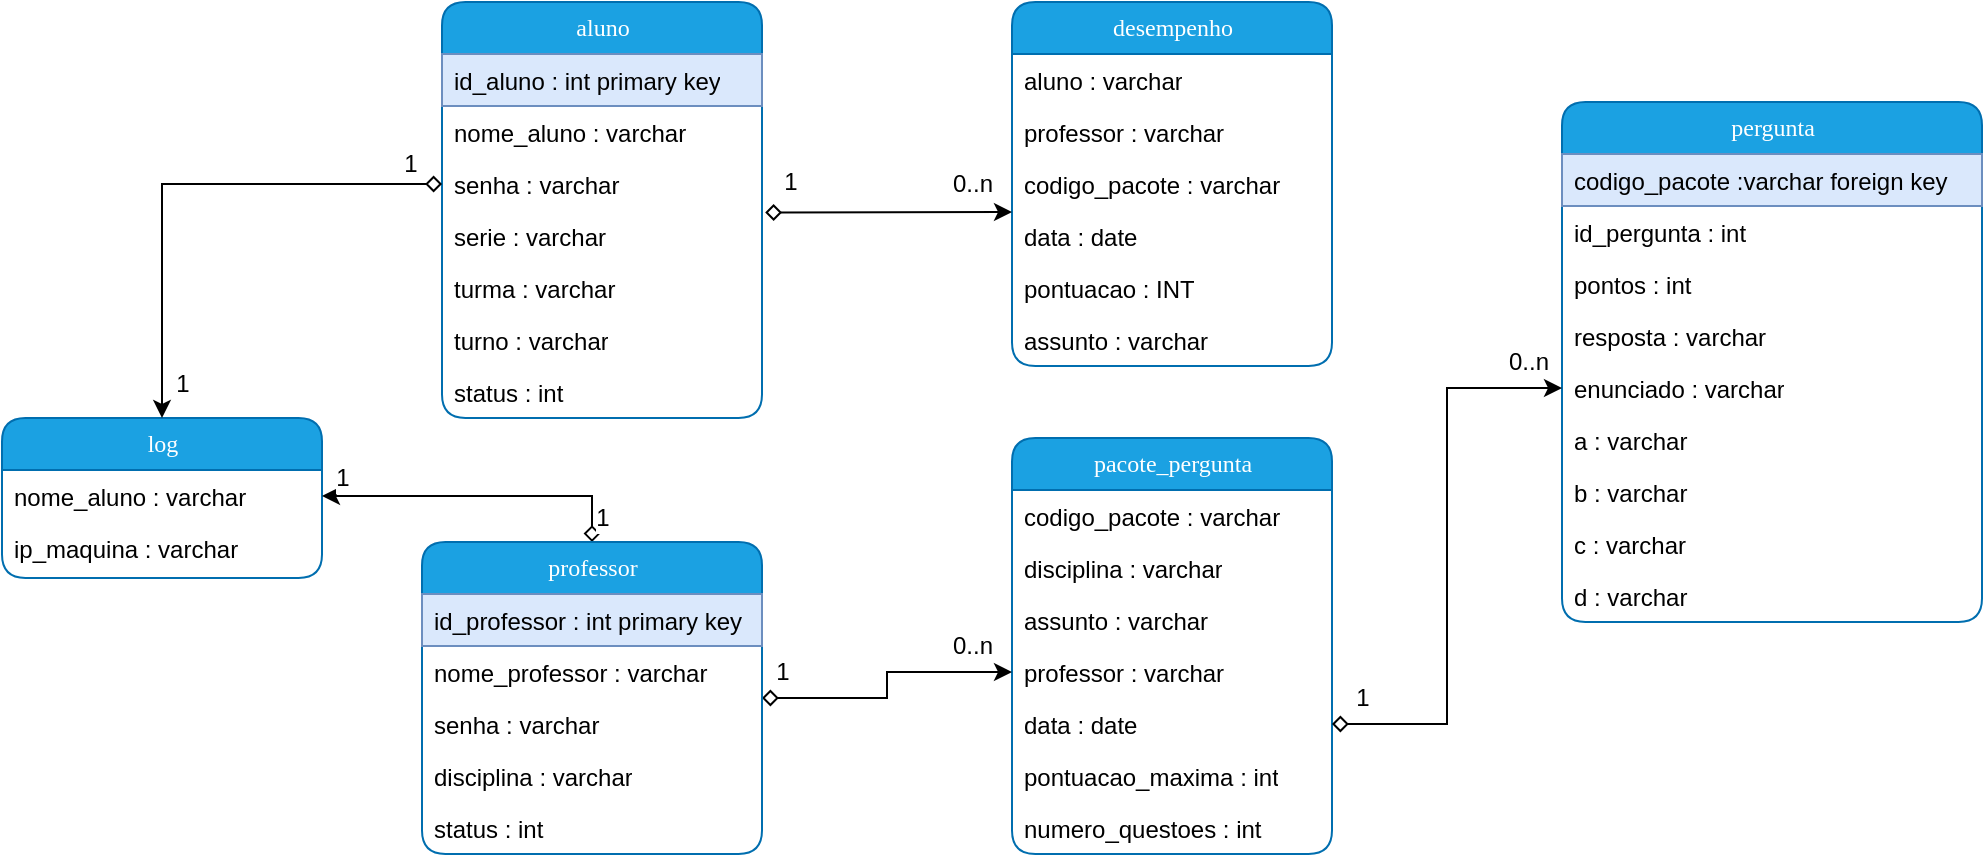 <mxfile version="12.7.0" type="device"><diagram name="Page-1" id="b520641d-4fe3-3701-9064-5fc419738815"><mxGraphModel dx="1014" dy="529" grid="1" gridSize="10" guides="1" tooltips="1" connect="1" arrows="1" fold="1" page="1" pageScale="1" pageWidth="1100" pageHeight="850" background="#ffffff" math="0" shadow="0"><root><mxCell id="0"/><mxCell id="1" parent="0"/><mxCell id="21ea969265ad0168-6" value="aluno" style="swimlane;html=1;fontStyle=0;childLayout=stackLayout;horizontal=1;startSize=26;fillColor=#1ba1e2;horizontalStack=0;resizeParent=1;resizeLast=0;collapsible=1;marginBottom=0;swimlaneFillColor=#ffffff;align=center;rounded=1;shadow=0;comic=0;labelBackgroundColor=none;strokeWidth=1;fontFamily=Verdana;fontSize=12;strokeColor=#006EAF;fontColor=#ffffff;" parent="1" vertex="1"><mxGeometry x="310" y="20" width="160" height="208" as="geometry"><mxRectangle x="160" y="74" width="80" height="26" as="alternateBounds"/></mxGeometry></mxCell><mxCell id="21ea969265ad0168-7" value="id_aluno : int primary key" style="text;html=1;strokeColor=#6c8ebf;fillColor=#dae8fc;spacingLeft=4;spacingRight=4;whiteSpace=wrap;overflow=hidden;rotatable=0;points=[[0,0.5],[1,0.5]];portConstraint=eastwest;" parent="21ea969265ad0168-6" vertex="1"><mxGeometry y="26" width="160" height="26" as="geometry"/></mxCell><mxCell id="21ea969265ad0168-8" value="nome_aluno : varchar" style="text;html=1;strokeColor=none;fillColor=none;spacingLeft=4;spacingRight=4;whiteSpace=wrap;overflow=hidden;rotatable=0;points=[[0,0.5],[1,0.5]];portConstraint=eastwest;" parent="21ea969265ad0168-6" vertex="1"><mxGeometry y="52" width="160" height="26" as="geometry"/></mxCell><mxCell id="21ea969265ad0168-9" value="senha : varchar" style="text;html=1;strokeColor=none;fillColor=none;spacingLeft=4;spacingRight=4;whiteSpace=wrap;overflow=hidden;rotatable=0;points=[[0,0.5],[1,0.5]];portConstraint=eastwest;" parent="21ea969265ad0168-6" vertex="1"><mxGeometry y="78" width="160" height="26" as="geometry"/></mxCell><mxCell id="X5LpyBeBAXqc_p5PXpkJ-1" value="serie : varchar" style="text;html=1;strokeColor=none;fillColor=none;spacingLeft=4;spacingRight=4;whiteSpace=wrap;overflow=hidden;rotatable=0;points=[[0,0.5],[1,0.5]];portConstraint=eastwest;" vertex="1" parent="21ea969265ad0168-6"><mxGeometry y="104" width="160" height="26" as="geometry"/></mxCell><mxCell id="X5LpyBeBAXqc_p5PXpkJ-2" value="turma : varchar" style="text;html=1;strokeColor=none;fillColor=none;spacingLeft=4;spacingRight=4;whiteSpace=wrap;overflow=hidden;rotatable=0;points=[[0,0.5],[1,0.5]];portConstraint=eastwest;" vertex="1" parent="21ea969265ad0168-6"><mxGeometry y="130" width="160" height="26" as="geometry"/></mxCell><mxCell id="X5LpyBeBAXqc_p5PXpkJ-3" value="turno : varchar" style="text;html=1;strokeColor=none;fillColor=none;spacingLeft=4;spacingRight=4;whiteSpace=wrap;overflow=hidden;rotatable=0;points=[[0,0.5],[1,0.5]];portConstraint=eastwest;" vertex="1" parent="21ea969265ad0168-6"><mxGeometry y="156" width="160" height="26" as="geometry"/></mxCell><mxCell id="X5LpyBeBAXqc_p5PXpkJ-4" value="status : int" style="text;html=1;strokeColor=none;fillColor=none;spacingLeft=4;spacingRight=4;whiteSpace=wrap;overflow=hidden;rotatable=0;points=[[0,0.5],[1,0.5]];portConstraint=eastwest;" vertex="1" parent="21ea969265ad0168-6"><mxGeometry y="182" width="160" height="26" as="geometry"/></mxCell><mxCell id="21ea969265ad0168-10" value="pacote_pergunta" style="swimlane;html=1;fontStyle=0;childLayout=stackLayout;horizontal=1;startSize=26;fillColor=#1ba1e2;horizontalStack=0;resizeParent=1;resizeLast=0;collapsible=1;marginBottom=0;swimlaneFillColor=#ffffff;align=center;rounded=1;shadow=0;comic=0;labelBackgroundColor=none;strokeWidth=1;fontFamily=Verdana;fontSize=12;strokeColor=#006EAF;fontColor=#ffffff;" parent="1" vertex="1"><mxGeometry x="595" y="238" width="160" height="208" as="geometry"/></mxCell><mxCell id="21ea969265ad0168-11" value="codigo_pacote : varchar" style="text;html=1;strokeColor=none;fillColor=none;spacingLeft=4;spacingRight=4;whiteSpace=wrap;overflow=hidden;rotatable=0;points=[[0,0.5],[1,0.5]];portConstraint=eastwest;" parent="21ea969265ad0168-10" vertex="1"><mxGeometry y="26" width="160" height="26" as="geometry"/></mxCell><mxCell id="21ea969265ad0168-12" value="disciplina : varchar" style="text;html=1;strokeColor=none;fillColor=none;spacingLeft=4;spacingRight=4;whiteSpace=wrap;overflow=hidden;rotatable=0;points=[[0,0.5],[1,0.5]];portConstraint=eastwest;" parent="21ea969265ad0168-10" vertex="1"><mxGeometry y="52" width="160" height="26" as="geometry"/></mxCell><mxCell id="21ea969265ad0168-52" value="assunto : varchar" style="text;html=1;strokeColor=none;fillColor=none;spacingLeft=4;spacingRight=4;whiteSpace=wrap;overflow=hidden;rotatable=0;points=[[0,0.5],[1,0.5]];portConstraint=eastwest;" parent="21ea969265ad0168-10" vertex="1"><mxGeometry y="78" width="160" height="26" as="geometry"/></mxCell><mxCell id="21ea969265ad0168-13" value="professor : varchar" style="text;html=1;strokeColor=none;fillColor=none;spacingLeft=4;spacingRight=4;whiteSpace=wrap;overflow=hidden;rotatable=0;points=[[0,0.5],[1,0.5]];portConstraint=eastwest;" parent="21ea969265ad0168-10" vertex="1"><mxGeometry y="104" width="160" height="26" as="geometry"/></mxCell><mxCell id="X5LpyBeBAXqc_p5PXpkJ-8" value="data : date" style="text;html=1;strokeColor=none;fillColor=none;spacingLeft=4;spacingRight=4;whiteSpace=wrap;overflow=hidden;rotatable=0;points=[[0,0.5],[1,0.5]];portConstraint=eastwest;" vertex="1" parent="21ea969265ad0168-10"><mxGeometry y="130" width="160" height="26" as="geometry"/></mxCell><mxCell id="X5LpyBeBAXqc_p5PXpkJ-9" value="pontuacao_maxima : int" style="text;html=1;strokeColor=none;fillColor=none;spacingLeft=4;spacingRight=4;whiteSpace=wrap;overflow=hidden;rotatable=0;points=[[0,0.5],[1,0.5]];portConstraint=eastwest;" vertex="1" parent="21ea969265ad0168-10"><mxGeometry y="156" width="160" height="26" as="geometry"/></mxCell><mxCell id="X5LpyBeBAXqc_p5PXpkJ-10" value="numero_questoes : int" style="text;html=1;strokeColor=none;fillColor=none;spacingLeft=4;spacingRight=4;whiteSpace=wrap;overflow=hidden;rotatable=0;points=[[0,0.5],[1,0.5]];portConstraint=eastwest;" vertex="1" parent="21ea969265ad0168-10"><mxGeometry y="182" width="160" height="26" as="geometry"/></mxCell><mxCell id="21ea969265ad0168-14" value="desempenho" style="swimlane;html=1;fontStyle=0;childLayout=stackLayout;horizontal=1;startSize=26;fillColor=#1ba1e2;horizontalStack=0;resizeParent=1;resizeLast=0;collapsible=1;marginBottom=0;swimlaneFillColor=#ffffff;align=center;rounded=1;shadow=0;comic=0;labelBackgroundColor=none;strokeWidth=1;fontFamily=Verdana;fontSize=12;strokeColor=#006EAF;fontColor=#ffffff;" parent="1" vertex="1"><mxGeometry x="595" y="20" width="160" height="182" as="geometry"/></mxCell><mxCell id="21ea969265ad0168-15" value="aluno : varchar" style="text;html=1;strokeColor=none;fillColor=none;spacingLeft=4;spacingRight=4;whiteSpace=wrap;overflow=hidden;rotatable=0;points=[[0,0.5],[1,0.5]];portConstraint=eastwest;" parent="21ea969265ad0168-14" vertex="1"><mxGeometry y="26" width="160" height="26" as="geometry"/></mxCell><mxCell id="21ea969265ad0168-16" value="professor : varchar" style="text;html=1;strokeColor=none;fillColor=none;spacingLeft=4;spacingRight=4;whiteSpace=wrap;overflow=hidden;rotatable=0;points=[[0,0.5],[1,0.5]];portConstraint=eastwest;" parent="21ea969265ad0168-14" vertex="1"><mxGeometry y="52" width="160" height="26" as="geometry"/></mxCell><mxCell id="21ea969265ad0168-17" value="codigo_pacote : varchar" style="text;html=1;strokeColor=none;fillColor=none;spacingLeft=4;spacingRight=4;whiteSpace=wrap;overflow=hidden;rotatable=0;points=[[0,0.5],[1,0.5]];portConstraint=eastwest;" parent="21ea969265ad0168-14" vertex="1"><mxGeometry y="78" width="160" height="26" as="geometry"/></mxCell><mxCell id="X5LpyBeBAXqc_p5PXpkJ-5" value="data : date" style="text;html=1;strokeColor=none;fillColor=none;spacingLeft=4;spacingRight=4;whiteSpace=wrap;overflow=hidden;rotatable=0;points=[[0,0.5],[1,0.5]];portConstraint=eastwest;" vertex="1" parent="21ea969265ad0168-14"><mxGeometry y="104" width="160" height="26" as="geometry"/></mxCell><mxCell id="X5LpyBeBAXqc_p5PXpkJ-6" value="pontuacao : INT" style="text;html=1;strokeColor=none;fillColor=none;spacingLeft=4;spacingRight=4;whiteSpace=wrap;overflow=hidden;rotatable=0;points=[[0,0.5],[1,0.5]];portConstraint=eastwest;" vertex="1" parent="21ea969265ad0168-14"><mxGeometry y="130" width="160" height="26" as="geometry"/></mxCell><mxCell id="X5LpyBeBAXqc_p5PXpkJ-7" value="assunto : varchar" style="text;html=1;strokeColor=none;fillColor=none;spacingLeft=4;spacingRight=4;whiteSpace=wrap;overflow=hidden;rotatable=0;points=[[0,0.5],[1,0.5]];portConstraint=eastwest;" vertex="1" parent="21ea969265ad0168-14"><mxGeometry y="156" width="160" height="26" as="geometry"/></mxCell><mxCell id="21ea969265ad0168-18" value="log" style="swimlane;html=1;fontStyle=0;childLayout=stackLayout;horizontal=1;startSize=26;fillColor=#1ba1e2;horizontalStack=0;resizeParent=1;resizeLast=0;collapsible=1;marginBottom=0;swimlaneFillColor=#ffffff;align=center;rounded=1;shadow=0;comic=0;labelBackgroundColor=none;strokeWidth=1;fontFamily=Verdana;fontSize=12;strokeColor=#006EAF;fontColor=#ffffff;" parent="1" vertex="1"><mxGeometry x="90" y="228" width="160" height="80" as="geometry"/></mxCell><mxCell id="21ea969265ad0168-19" value="nome_aluno : varchar" style="text;html=1;strokeColor=none;fillColor=none;spacingLeft=4;spacingRight=4;whiteSpace=wrap;overflow=hidden;rotatable=0;points=[[0,0.5],[1,0.5]];portConstraint=eastwest;" parent="21ea969265ad0168-18" vertex="1"><mxGeometry y="26" width="160" height="26" as="geometry"/></mxCell><mxCell id="21ea969265ad0168-20" value="ip_maquina : varchar" style="text;html=1;strokeColor=none;fillColor=none;spacingLeft=4;spacingRight=4;whiteSpace=wrap;overflow=hidden;rotatable=0;points=[[0,0.5],[1,0.5]];portConstraint=eastwest;" parent="21ea969265ad0168-18" vertex="1"><mxGeometry y="52" width="160" height="26" as="geometry"/></mxCell><mxCell id="21ea969265ad0168-22" value="pergunta" style="swimlane;html=1;fontStyle=0;childLayout=stackLayout;horizontal=1;startSize=26;fillColor=#1ba1e2;horizontalStack=0;resizeParent=1;resizeLast=0;collapsible=1;marginBottom=0;swimlaneFillColor=#ffffff;align=center;rounded=1;shadow=0;comic=0;labelBackgroundColor=none;strokeWidth=1;fontFamily=Verdana;fontSize=12;strokeColor=#006EAF;fontColor=#ffffff;" parent="1" vertex="1"><mxGeometry x="870" y="70" width="210" height="260" as="geometry"/></mxCell><mxCell id="21ea969265ad0168-23" value="codigo_pacote :varchar&amp;nbsp;foreign key" style="text;html=1;strokeColor=#6c8ebf;fillColor=#dae8fc;spacingLeft=4;spacingRight=4;whiteSpace=wrap;overflow=hidden;rotatable=0;points=[[0,0.5],[1,0.5]];portConstraint=eastwest;" parent="21ea969265ad0168-22" vertex="1"><mxGeometry y="26" width="210" height="26" as="geometry"/></mxCell><mxCell id="21ea969265ad0168-24" value="id_pergunta : int" style="text;html=1;strokeColor=none;fillColor=none;spacingLeft=4;spacingRight=4;whiteSpace=wrap;overflow=hidden;rotatable=0;points=[[0,0.5],[1,0.5]];portConstraint=eastwest;" parent="21ea969265ad0168-22" vertex="1"><mxGeometry y="52" width="210" height="26" as="geometry"/></mxCell><mxCell id="X5LpyBeBAXqc_p5PXpkJ-11" value="pontos : int" style="text;html=1;strokeColor=none;fillColor=none;spacingLeft=4;spacingRight=4;whiteSpace=wrap;overflow=hidden;rotatable=0;points=[[0,0.5],[1,0.5]];portConstraint=eastwest;" vertex="1" parent="21ea969265ad0168-22"><mxGeometry y="78" width="210" height="26" as="geometry"/></mxCell><mxCell id="X5LpyBeBAXqc_p5PXpkJ-12" value="resposta : varchar" style="text;html=1;strokeColor=none;fillColor=none;spacingLeft=4;spacingRight=4;whiteSpace=wrap;overflow=hidden;rotatable=0;points=[[0,0.5],[1,0.5]];portConstraint=eastwest;" vertex="1" parent="21ea969265ad0168-22"><mxGeometry y="104" width="210" height="26" as="geometry"/></mxCell><mxCell id="X5LpyBeBAXqc_p5PXpkJ-13" value="enunciado : varchar" style="text;html=1;strokeColor=none;fillColor=none;spacingLeft=4;spacingRight=4;whiteSpace=wrap;overflow=hidden;rotatable=0;points=[[0,0.5],[1,0.5]];portConstraint=eastwest;" vertex="1" parent="21ea969265ad0168-22"><mxGeometry y="130" width="210" height="26" as="geometry"/></mxCell><mxCell id="X5LpyBeBAXqc_p5PXpkJ-14" value="a : varchar" style="text;html=1;strokeColor=none;fillColor=none;spacingLeft=4;spacingRight=4;whiteSpace=wrap;overflow=hidden;rotatable=0;points=[[0,0.5],[1,0.5]];portConstraint=eastwest;" vertex="1" parent="21ea969265ad0168-22"><mxGeometry y="156" width="210" height="26" as="geometry"/></mxCell><mxCell id="X5LpyBeBAXqc_p5PXpkJ-15" value="b : varchar" style="text;html=1;strokeColor=none;fillColor=none;spacingLeft=4;spacingRight=4;whiteSpace=wrap;overflow=hidden;rotatable=0;points=[[0,0.5],[1,0.5]];portConstraint=eastwest;" vertex="1" parent="21ea969265ad0168-22"><mxGeometry y="182" width="210" height="26" as="geometry"/></mxCell><mxCell id="X5LpyBeBAXqc_p5PXpkJ-16" value="c : varchar" style="text;html=1;strokeColor=none;fillColor=none;spacingLeft=4;spacingRight=4;whiteSpace=wrap;overflow=hidden;rotatable=0;points=[[0,0.5],[1,0.5]];portConstraint=eastwest;" vertex="1" parent="21ea969265ad0168-22"><mxGeometry y="208" width="210" height="26" as="geometry"/></mxCell><mxCell id="X5LpyBeBAXqc_p5PXpkJ-17" value="d : varchar" style="text;html=1;strokeColor=none;fillColor=none;spacingLeft=4;spacingRight=4;whiteSpace=wrap;overflow=hidden;rotatable=0;points=[[0,0.5],[1,0.5]];portConstraint=eastwest;" vertex="1" parent="21ea969265ad0168-22"><mxGeometry y="234" width="210" height="26" as="geometry"/></mxCell><mxCell id="X5LpyBeBAXqc_p5PXpkJ-24" value="" style="edgeStyle=orthogonalEdgeStyle;rounded=0;orthogonalLoop=1;jettySize=auto;html=1;startArrow=diamond;startFill=0;" edge="1" parent="1" source="21ea969265ad0168-26" target="21ea969265ad0168-13"><mxGeometry relative="1" as="geometry"/></mxCell><mxCell id="X5LpyBeBAXqc_p5PXpkJ-25" value="1" style="text;html=1;align=center;verticalAlign=middle;resizable=0;points=[];labelBackgroundColor=#ffffff;" vertex="1" connectable="0" parent="X5LpyBeBAXqc_p5PXpkJ-24"><mxGeometry x="-0.747" relative="1" as="geometry"><mxPoint x="-7.44" y="-13" as="offset"/></mxGeometry></mxCell><mxCell id="X5LpyBeBAXqc_p5PXpkJ-40" value="" style="edgeStyle=orthogonalEdgeStyle;rounded=0;orthogonalLoop=1;jettySize=auto;html=1;startArrow=diamond;startFill=0;" edge="1" parent="1" source="21ea969265ad0168-26" target="21ea969265ad0168-19"><mxGeometry relative="1" as="geometry"/></mxCell><mxCell id="X5LpyBeBAXqc_p5PXpkJ-41" value="1" style="text;html=1;align=center;verticalAlign=middle;resizable=0;points=[];labelBackgroundColor=#ffffff;" vertex="1" connectable="0" parent="X5LpyBeBAXqc_p5PXpkJ-40"><mxGeometry x="-0.76" relative="1" as="geometry"><mxPoint x="5" y="6.72" as="offset"/></mxGeometry></mxCell><mxCell id="X5LpyBeBAXqc_p5PXpkJ-42" value="1" style="text;html=1;align=center;verticalAlign=middle;resizable=0;points=[];labelBackgroundColor=#ffffff;" vertex="1" connectable="0" parent="X5LpyBeBAXqc_p5PXpkJ-40"><mxGeometry x="0.88" y="-1" relative="1" as="geometry"><mxPoint y="-8" as="offset"/></mxGeometry></mxCell><mxCell id="21ea969265ad0168-26" value="professor" style="swimlane;html=1;fontStyle=0;childLayout=stackLayout;horizontal=1;startSize=26;fillColor=#1ba1e2;horizontalStack=0;resizeParent=1;resizeLast=0;collapsible=1;marginBottom=0;swimlaneFillColor=#ffffff;align=center;rounded=1;shadow=0;comic=0;labelBackgroundColor=none;strokeWidth=1;fontFamily=Verdana;fontSize=12;strokeColor=#006EAF;fontColor=#ffffff;" parent="1" vertex="1"><mxGeometry x="300" y="290" width="170" height="156" as="geometry"/></mxCell><mxCell id="21ea969265ad0168-27" value="id_professor : int primary key" style="text;html=1;spacingLeft=4;spacingRight=4;whiteSpace=wrap;overflow=hidden;rotatable=0;points=[[0,0.5],[1,0.5]];portConstraint=eastwest;fillColor=#dae8fc;strokeColor=#6c8ebf;" parent="21ea969265ad0168-26" vertex="1"><mxGeometry y="26" width="170" height="26" as="geometry"/></mxCell><mxCell id="21ea969265ad0168-28" value="nome_professor : varchar" style="text;html=1;strokeColor=none;fillColor=none;spacingLeft=4;spacingRight=4;whiteSpace=wrap;overflow=hidden;rotatable=0;points=[[0,0.5],[1,0.5]];portConstraint=eastwest;" parent="21ea969265ad0168-26" vertex="1"><mxGeometry y="52" width="170" height="26" as="geometry"/></mxCell><mxCell id="21ea969265ad0168-29" value="senha : varchar" style="text;html=1;strokeColor=none;fillColor=none;spacingLeft=4;spacingRight=4;whiteSpace=wrap;overflow=hidden;rotatable=0;points=[[0,0.5],[1,0.5]];portConstraint=eastwest;" parent="21ea969265ad0168-26" vertex="1"><mxGeometry y="78" width="170" height="26" as="geometry"/></mxCell><mxCell id="X5LpyBeBAXqc_p5PXpkJ-18" value="disciplina : varchar" style="text;html=1;strokeColor=none;fillColor=none;spacingLeft=4;spacingRight=4;whiteSpace=wrap;overflow=hidden;rotatable=0;points=[[0,0.5],[1,0.5]];portConstraint=eastwest;" vertex="1" parent="21ea969265ad0168-26"><mxGeometry y="104" width="170" height="26" as="geometry"/></mxCell><mxCell id="X5LpyBeBAXqc_p5PXpkJ-19" value="status : int" style="text;html=1;strokeColor=none;fillColor=none;spacingLeft=4;spacingRight=4;whiteSpace=wrap;overflow=hidden;rotatable=0;points=[[0,0.5],[1,0.5]];portConstraint=eastwest;" vertex="1" parent="21ea969265ad0168-26"><mxGeometry y="130" width="170" height="26" as="geometry"/></mxCell><mxCell id="X5LpyBeBAXqc_p5PXpkJ-20" value="" style="endArrow=classic;startArrow=diamond;html=1;startFill=0;exitX=1.01;exitY=0.049;exitDx=0;exitDy=0;exitPerimeter=0;" edge="1" parent="1" source="X5LpyBeBAXqc_p5PXpkJ-1"><mxGeometry width="50" height="50" relative="1" as="geometry"><mxPoint x="510" y="100" as="sourcePoint"/><mxPoint x="595" y="125" as="targetPoint"/></mxGeometry></mxCell><mxCell id="X5LpyBeBAXqc_p5PXpkJ-21" value="1" style="text;html=1;align=center;verticalAlign=middle;resizable=0;points=[];labelBackgroundColor=#ffffff;" vertex="1" connectable="0" parent="X5LpyBeBAXqc_p5PXpkJ-20"><mxGeometry x="-0.8" y="1" relative="1" as="geometry"><mxPoint y="-14.25" as="offset"/></mxGeometry></mxCell><mxCell id="X5LpyBeBAXqc_p5PXpkJ-22" value="0..n" style="text;html=1;align=center;verticalAlign=middle;resizable=0;points=[];autosize=1;" vertex="1" parent="1"><mxGeometry x="555" y="101" width="40" height="20" as="geometry"/></mxCell><mxCell id="X5LpyBeBAXqc_p5PXpkJ-26" value="0..n" style="text;html=1;align=center;verticalAlign=middle;resizable=0;points=[];autosize=1;" vertex="1" parent="1"><mxGeometry x="555" y="332" width="40" height="20" as="geometry"/></mxCell><mxCell id="X5LpyBeBAXqc_p5PXpkJ-37" value="" style="edgeStyle=orthogonalEdgeStyle;rounded=0;orthogonalLoop=1;jettySize=auto;html=1;startArrow=diamond;startFill=0;" edge="1" parent="1" source="X5LpyBeBAXqc_p5PXpkJ-8" target="X5LpyBeBAXqc_p5PXpkJ-13"><mxGeometry relative="1" as="geometry"/></mxCell><mxCell id="X5LpyBeBAXqc_p5PXpkJ-38" value="1" style="text;html=1;align=center;verticalAlign=middle;resizable=0;points=[];labelBackgroundColor=#ffffff;" vertex="1" connectable="0" parent="X5LpyBeBAXqc_p5PXpkJ-37"><mxGeometry x="-0.898" y="-1" relative="1" as="geometry"><mxPoint x="0.6" y="-14" as="offset"/></mxGeometry></mxCell><mxCell id="X5LpyBeBAXqc_p5PXpkJ-39" value="0..n" style="text;html=1;align=center;verticalAlign=middle;resizable=0;points=[];labelBackgroundColor=#ffffff;" vertex="1" connectable="0" parent="X5LpyBeBAXqc_p5PXpkJ-37"><mxGeometry x="0.88" y="3" relative="1" as="geometry"><mxPoint y="-10" as="offset"/></mxGeometry></mxCell><mxCell id="X5LpyBeBAXqc_p5PXpkJ-53" value="" style="edgeStyle=orthogonalEdgeStyle;rounded=0;orthogonalLoop=1;jettySize=auto;html=1;startArrow=diamond;startFill=0;entryX=0.5;entryY=0;entryDx=0;entryDy=0;" edge="1" parent="1" source="21ea969265ad0168-9" target="21ea969265ad0168-18"><mxGeometry relative="1" as="geometry"/></mxCell><mxCell id="X5LpyBeBAXqc_p5PXpkJ-54" value="1" style="text;html=1;align=center;verticalAlign=middle;resizable=0;points=[];labelBackgroundColor=#ffffff;" vertex="1" connectable="0" parent="X5LpyBeBAXqc_p5PXpkJ-53"><mxGeometry x="-0.877" relative="1" as="geometry"><mxPoint y="-10" as="offset"/></mxGeometry></mxCell><mxCell id="X5LpyBeBAXqc_p5PXpkJ-55" value="1" style="text;html=1;align=center;verticalAlign=middle;resizable=0;points=[];labelBackgroundColor=#ffffff;" vertex="1" connectable="0" parent="X5LpyBeBAXqc_p5PXpkJ-53"><mxGeometry x="0.913" y="1" relative="1" as="geometry"><mxPoint x="9" y="-6.6" as="offset"/></mxGeometry></mxCell></root></mxGraphModel></diagram></mxfile>